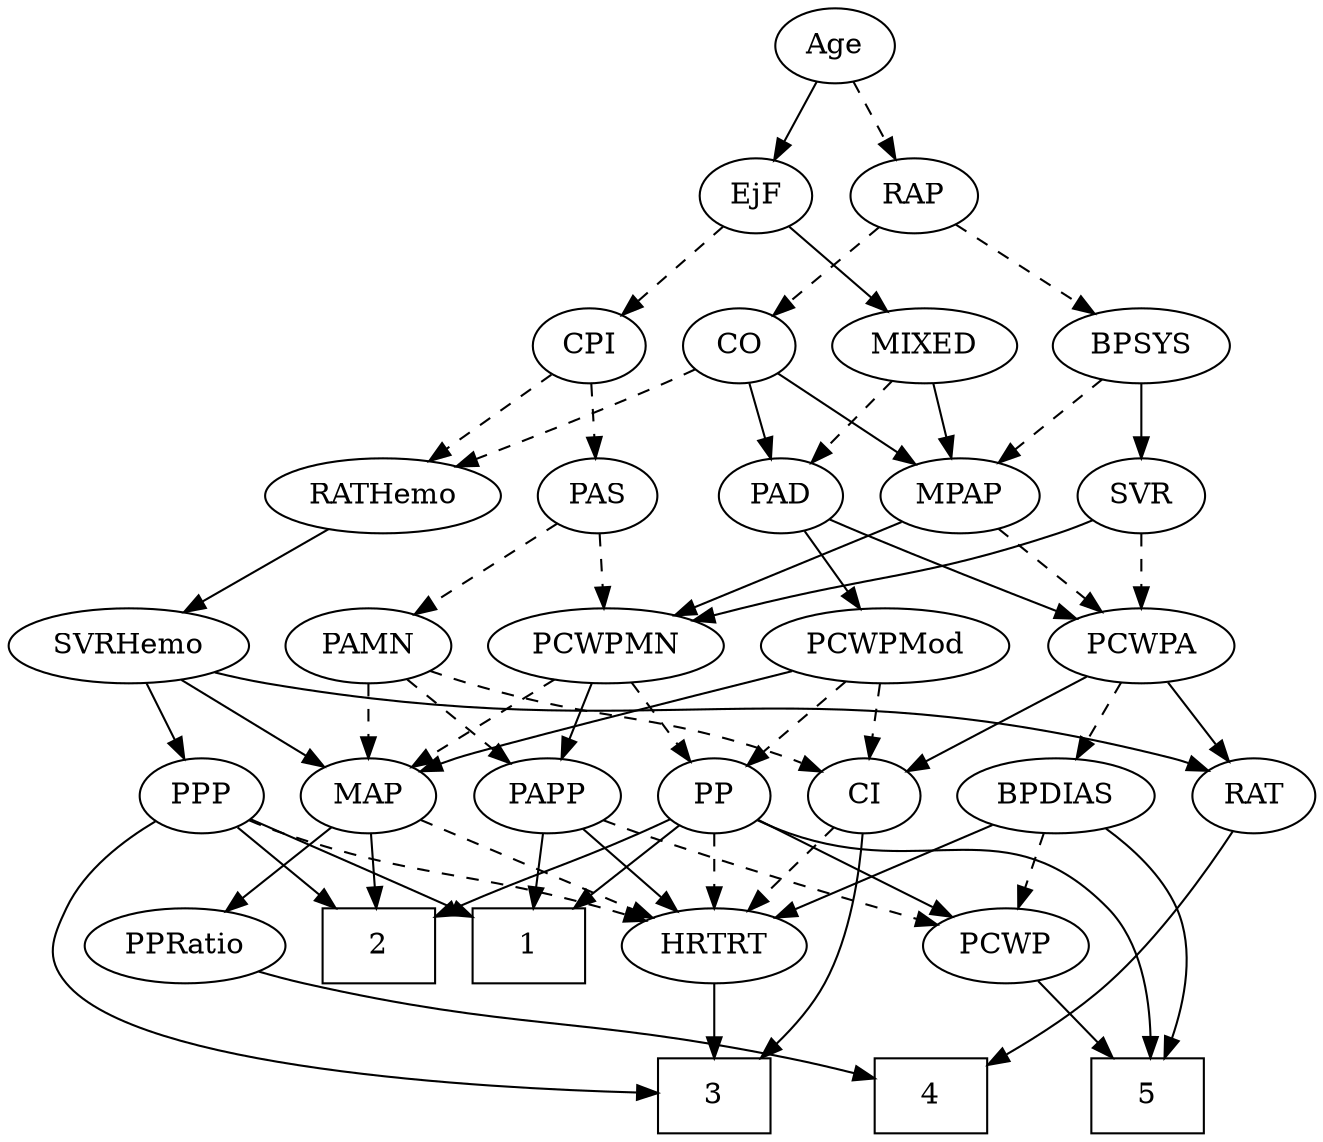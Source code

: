 strict digraph {
	graph [bb="0,0,580.34,540"];
	node [label="\N"];
	1	[height=0.5,
		pos="221.05,90",
		shape=box,
		width=0.75];
	2	[height=0.5,
		pos="149.05,90",
		shape=box,
		width=0.75];
	3	[height=0.5,
		pos="306.05,18",
		shape=box,
		width=0.75];
	4	[height=0.5,
		pos="391.05,18",
		shape=box,
		width=0.75];
	5	[height=0.5,
		pos="475.05,18",
		shape=box,
		width=0.75];
	Age	[height=0.5,
		pos="351.05,522",
		width=0.75];
	EjF	[height=0.5,
		pos="315.05,450",
		width=0.75];
	Age -> EjF	[pos="e,323.35,467.15 342.7,504.76 338.33,496.28 332.9,485.71 328,476.2",
		style=solid];
	RAP	[height=0.5,
		pos="388.05,450",
		width=0.77632];
	Age -> RAP	[pos="e,379.51,467.15 359.63,504.76 364.11,496.28 369.7,485.71 374.73,476.2",
		style=dashed];
	MIXED	[height=0.5,
		pos="394.05,378",
		width=1.1193];
	EjF -> MIXED	[pos="e,376.55,394.51 330.65,435.17 341.6,425.47 356.47,412.29 369.06,401.14",
		style=solid];
	CPI	[height=0.5,
		pos="237.05,378",
		width=0.75];
	EjF -> CPI	[pos="e,252.42,392.8 299.64,435.17 288.31,425.01 272.74,411.03 259.96,399.56",
		style=dashed];
	BPSYS	[height=0.5,
		pos="490.05,378",
		width=1.0471];
	RAP -> BPSYS	[pos="e,469.35,393.2 406.75,436.16 421.84,425.81 443.33,411.06 460.7,399.14",
		style=dashed];
	CO	[height=0.5,
		pos="309.05,378",
		width=0.75];
	RAP -> CO	[pos="e,324.74,392.91 372.06,434.83 360.63,424.71 345.08,410.93 332.29,399.59",
		style=dashed];
	MPAP	[height=0.5,
		pos="409.05,306",
		width=0.97491];
	MIXED -> MPAP	[pos="e,405.34,324.28 397.68,360.05 399.35,352.26 401.37,342.82 403.24,334.08",
		style=solid];
	PAD	[height=0.5,
		pos="327.05,306",
		width=0.79437];
	MIXED -> PAD	[pos="e,341.27,321.86 378.84,361.12 369.86,351.73 358.34,339.7 348.45,329.36",
		style=dashed];
	PCWPA	[height=0.5,
		pos="490.05,234",
		width=1.1555];
	MPAP -> PCWPA	[pos="e,472.33,250.31 426.22,290.15 437.35,280.54 452.03,267.85 464.51,257.07",
		style=dashed];
	PCWPMN	[height=0.5,
		pos="258.05,234",
		width=1.3902];
	MPAP -> PCWPMN	[pos="e,287.55,248.68 383.77,293.28 360.04,282.28 324.19,265.66 296.84,252.98",
		style=solid];
	BPSYS -> MPAP	[pos="e,426.31,321.92 472.47,361.81 461.25,352.11 446.53,339.39 434.09,328.64",
		style=dashed];
	SVR	[height=0.5,
		pos="490.05,306",
		width=0.77632];
	BPSYS -> SVR	[pos="e,490.05,324.1 490.05,359.7 490.05,351.98 490.05,342.71 490.05,334.11",
		style=solid];
	PCWPMod	[height=0.5,
		pos="378.05,234",
		width=1.4443];
	PAD -> PCWPMod	[pos="e,365.69,251.96 338.36,289.46 344.63,280.87 352.57,269.97 359.69,260.19",
		style=solid];
	PAD -> PCWPA	[pos="e,461.18,247.05 349.52,294.86 354.62,292.58 360.01,290.19 365.05,288 394.04,275.37 426.99,261.42 451.77,251",
		style=solid];
	CO -> MPAP	[pos="e,388.92,321.09 326.92,364.49 341.75,354.1 363.12,339.15 380.34,327.09",
		style=solid];
	CO -> PAD	[pos="e,322.6,324.28 313.4,360.05 315.41,352.26 317.83,342.82 320.08,334.08",
		style=solid];
	RATHemo	[height=0.5,
		pos="151.05,306",
		width=1.3721];
	CO -> RATHemo	[pos="e,182,320.13 287.78,366.82 282.95,364.55 277.83,362.17 273.05,360 245.96,347.73 215.26,334.39 191.43,324.17",
		style=dashed];
	PAS	[height=0.5,
		pos="245.05,306",
		width=0.75];
	PAMN	[height=0.5,
		pos="154.05,234",
		width=1.011];
	PAS -> PAMN	[pos="e,172.97,249.56 227.93,291.83 214.72,281.68 196.21,267.43 181.01,255.74",
		style=dashed];
	PAS -> PCWPMN	[pos="e,254.84,252.28 248.19,288.05 249.62,280.35 251.35,271.03 252.96,262.36",
		style=dashed];
	MAP	[height=0.5,
		pos="149.05,162",
		width=0.84854];
	PAMN -> MAP	[pos="e,150.27,180.1 152.81,215.7 152.26,207.98 151.6,198.71 150.98,190.11",
		style=dashed];
	CI	[height=0.5,
		pos="378.05,162",
		width=0.75];
	PAMN -> CI	[pos="e,357.02,173.77 181.48,222.07 187.24,219.93 193.31,217.8 199.05,216 261.58,196.39 280.34,202.1 342.05,180 343.9,179.34 345.79,178.61 \
347.68,177.84",
		style=dashed];
	PAPP	[height=0.5,
		pos="229.05,162",
		width=0.88464];
	PAMN -> PAPP	[pos="e,213.32,177.68 170.32,217.81 180.68,208.14 194.27,195.46 205.76,184.73",
		style=dashed];
	SVRHemo	[height=0.5,
		pos="50.046,234",
		width=1.3902];
	RATHemo -> SVRHemo	[pos="e,72.267,250.4 129.13,289.81 114.93,279.97 96.244,267.02 80.598,256.18",
		style=solid];
	CPI -> PAS	[pos="e,243.09,324.1 239.02,359.7 239.9,351.98 240.96,342.71 241.95,334.11",
		style=dashed];
	CPI -> RATHemo	[pos="e,170.28,322.65 220.46,363.5 208.47,353.74 191.99,340.33 178.1,329.02",
		style=dashed];
	RAT	[height=0.5,
		pos="553.05,162",
		width=0.75827];
	RAT -> 4	[pos="e,418.27,28.958 550.62,143.74 547.01,124.02 538.42,91.919 519.05,72 512.28,65.046 463.21,45.808 427.84,32.53",
		style=solid];
	SVR -> PCWPA	[pos="e,490.05,252.1 490.05,287.7 490.05,279.98 490.05,270.71 490.05,262.11",
		style=dashed];
	SVR -> PCWPMN	[pos="e,295.78,246.01 468.39,294.3 463.42,292.05 458.1,289.82 453.05,288 394.2,266.87 377.31,268.66 317.05,252 313.28,250.96 309.39,249.87 \
305.47,248.76",
		style=solid];
	PCWPMod -> MAP	[pos="e,172.34,173.78 338.79,222.06 283.29,206.59 188.5,180.16 188.05,180 185.95,179.26 183.81,178.45 181.67,177.61",
		style=solid];
	PP	[height=0.5,
		pos="306.05,162",
		width=0.75];
	PCWPMod -> PP	[pos="e,320.7,177.25 361.35,216.76 351.45,207.14 338.79,194.84 328.09,184.43",
		style=dashed];
	PCWPMod -> CI	[pos="e,378.05,180.1 378.05,215.7 378.05,207.98 378.05,198.71 378.05,190.11",
		style=dashed];
	PCWPA -> RAT	[pos="e,539.38,178.19 504.66,216.76 512.92,207.59 523.38,195.96 532.46,185.88",
		style=solid];
	BPDIAS	[height=0.5,
		pos="465.05,162",
		width=1.1735];
	PCWPA -> BPDIAS	[pos="e,471.22,180.28 483.99,216.05 481.18,208.18 477.77,198.62 474.61,189.79",
		style=dashed];
	PCWPA -> CI	[pos="e,397.32,175.05 467.38,218.83 449.61,207.73 424.81,192.22 405.84,180.37",
		style=solid];
	PCWPMN -> MAP	[pos="e,169.1,175.88 234.66,217.98 218.04,207.31 195.62,192.91 177.89,181.52",
		style=dashed];
	PCWPMN -> PP	[pos="e,295.08,178.99 269.42,216.41 275.36,207.74 282.75,196.97 289.33,187.38",
		style=dashed];
	PCWPMN -> PAPP	[pos="e,236,179.79 251.03,216.05 247.68,207.97 243.6,198.12 239.86,189.11",
		style=solid];
	SVRHemo -> RAT	[pos="e,532.38,174 85.977,221.46 93.533,219.37 101.5,217.41 109.05,216 287.56,182.71 340.53,226.59 516.05,180 518.35,179.39 520.69,178.64 \
523.02,177.81",
		style=solid];
	SVRHemo -> MAP	[pos="e,130.14,176.37 72.017,217.46 86.725,207.07 106.19,193.3 121.87,182.22",
		style=solid];
	PPP	[height=0.5,
		pos="73.046,162",
		width=0.75];
	SVRHemo -> PPP	[pos="e,67.529,179.79 55.613,216.05 58.241,208.06 61.437,198.33 64.371,189.4",
		style=solid];
	BPDIAS -> 5	[pos="e,494.52,36.082 486.89,146.35 498.83,136.96 512.49,123.63 519.05,108 525.24,93.247 524.48,87.049 519.05,72 515.29,61.6 508.51,51.8 \
501.38,43.522",
		style=solid];
	PCWP	[height=0.5,
		pos="475.05,90",
		width=0.97491];
	BPDIAS -> PCWP	[pos="e,472.6,108.1 467.52,143.7 468.62,135.98 469.94,126.71 471.17,118.11",
		style=dashed];
	HRTRT	[height=0.5,
		pos="306.05,90",
		width=1.1013];
	BPDIAS -> HRTRT	[pos="e,333.43,103.06 436.62,148.49 410.38,136.93 371.26,119.71 342.68,107.13",
		style=solid];
	MAP -> 2	[pos="e,149.05,108.1 149.05,143.7 149.05,135.98 149.05,126.71 149.05,118.11",
		style=solid];
	PPRatio	[height=0.5,
		pos="64.046,90",
		width=1.1013];
	MAP -> PPRatio	[pos="e,82.398,106.11 131.84,146.83 119.95,137.04 103.91,123.83 90.412,112.71",
		style=solid];
	MAP -> HRTRT	[pos="e,278.8,103.15 172.89,150.37 198.59,138.91 239.8,120.54 269.57,107.26",
		style=dashed];
	PP -> 1	[pos="e,241.91,108.18 289.66,147.5 278.39,138.23 263.13,125.66 249.86,114.73",
		style=solid];
	PP -> 2	[pos="e,176.12,103.93 284.79,150.79 279.96,148.52 274.84,146.15 270.05,144 235.23,128.42 224.05,125.18 185.38,108.06",
		style=solid];
	PP -> 5	[pos="e,454.74,36.066 322.25,147.38 350.93,123.29 410.97,72.84 446.65,42.858",
		style=solid];
	PP -> PCWP	[pos="e,447.59,101.37 327.27,150.71 332.1,148.44 337.23,146.09 342.05,144 374.22,130.01 411.35,115.33 438.19,104.98",
		style=solid];
	PP -> HRTRT	[pos="e,306.05,108.1 306.05,143.7 306.05,135.98 306.05,126.71 306.05,118.11",
		style=dashed];
	PPP -> 1	[pos="e,193.97,103.81 94.566,150.82 118.19,139.65 156.52,121.52 184.8,108.14",
		style=solid];
	PPP -> 2	[pos="e,130.47,108.11 88.425,146.83 98.293,137.75 111.36,125.71 122.83,115.14",
		style=solid];
	PPP -> 3	[pos="e,278.57,19.711 54.72,148.57 30.68,130.76 -6.1034,97.349 15.046,72 46.884,33.838 196.94,23.085 268.24,20.11",
		style=solid];
	PPP -> HRTRT	[pos="e,276.13,101.88 93.684,150.38 98.635,148.08 103.96,145.8 109.05,144 172.87,121.43 192.1,127.12 257.05,108 260.16,107.08 263.36,106.09 \
266.57,105.06",
		style=dashed];
	PPRatio -> 4	[pos="e,363.83,29.403 93.589,77.802 99.944,75.661 106.67,73.594 113.05,72 213,47.016 242.09,60.984 342.05,36 345.96,35.021 350.01,33.863 \
354.02,32.619",
		style=solid];
	PCWP -> 5	[pos="e,475.05,36.104 475.05,71.697 475.05,63.983 475.05,54.712 475.05,46.112",
		style=solid];
	CI -> 3	[pos="e,326.25,36.331 376.17,144.02 373.57,125.41 367.66,95.115 355.05,72 349.44,61.725 341.4,51.893 333.45,43.547",
		style=solid];
	CI -> HRTRT	[pos="e,322.1,106.61 363.48,146.83 353.73,137.36 340.68,124.67 329.49,113.79",
		style=dashed];
	PAPP -> 1	[pos="e,223,108.1 227.07,143.7 226.19,135.98 225.13,126.71 224.14,118.11",
		style=solid];
	PAPP -> PCWP	[pos="e,443.04,97.813 253.55,150.18 258.93,147.99 264.64,145.81 270.05,144 325.6,125.4 391.43,109.42 433.21,100.01",
		style=dashed];
	PAPP -> HRTRT	[pos="e,289.21,106.31 245.38,146.15 255.95,136.54 269.91,123.85 281.77,113.07",
		style=solid];
	HRTRT -> 3	[pos="e,306.05,36.104 306.05,71.697 306.05,63.983 306.05,54.712 306.05,46.112",
		style=solid];
}

